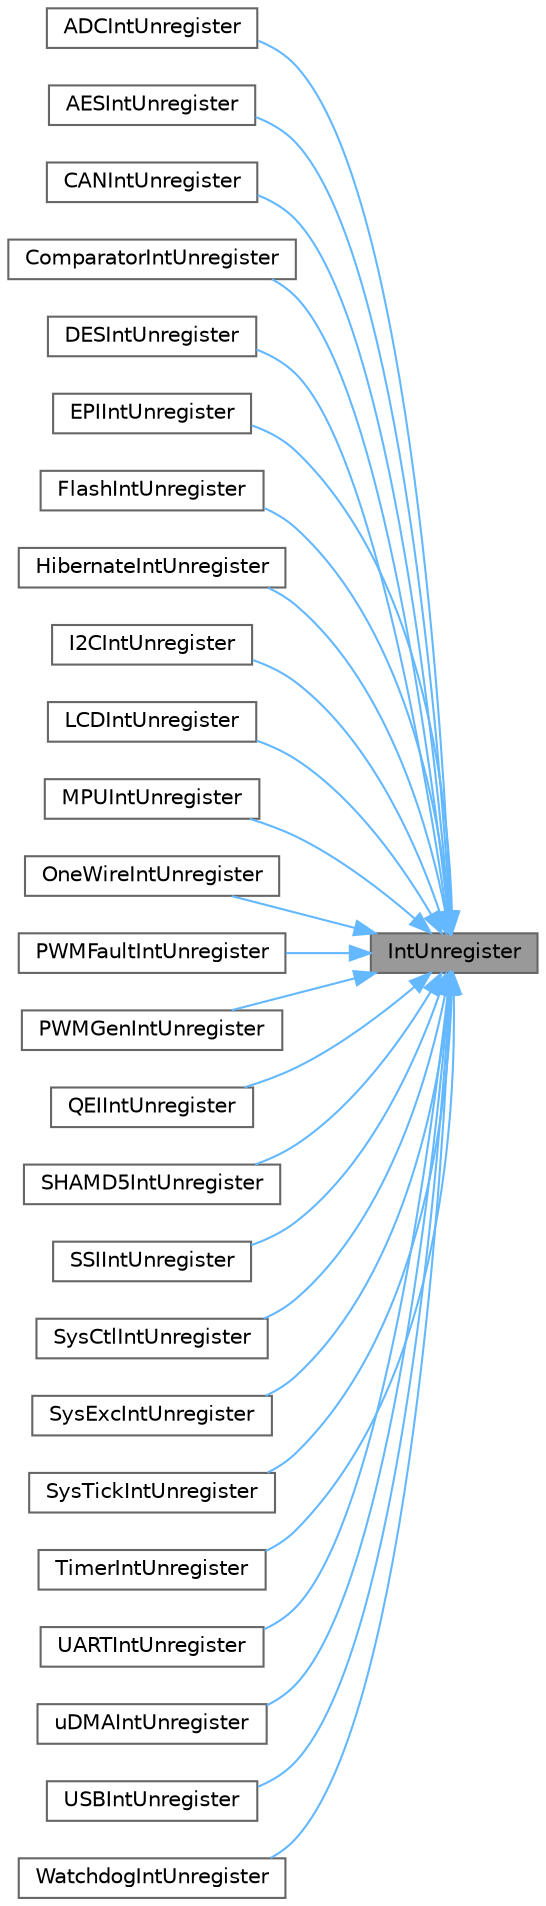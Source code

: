 digraph "IntUnregister"
{
 // LATEX_PDF_SIZE
  bgcolor="transparent";
  edge [fontname=Helvetica,fontsize=10,labelfontname=Helvetica,labelfontsize=10];
  node [fontname=Helvetica,fontsize=10,shape=box,height=0.2,width=0.4];
  rankdir="RL";
  Node1 [id="Node000001",label="IntUnregister",height=0.2,width=0.4,color="gray40", fillcolor="grey60", style="filled", fontcolor="black",tooltip=" "];
  Node1 -> Node2 [id="edge1_Node000001_Node000002",dir="back",color="steelblue1",style="solid",tooltip=" "];
  Node2 [id="Node000002",label="ADCIntUnregister",height=0.2,width=0.4,color="grey40", fillcolor="white", style="filled",URL="$group__adc__api.html#ga0f763fe2999d69377cbf61fb1a0c7d1f",tooltip=" "];
  Node1 -> Node3 [id="edge2_Node000001_Node000003",dir="back",color="steelblue1",style="solid",tooltip=" "];
  Node3 [id="Node000003",label="AESIntUnregister",height=0.2,width=0.4,color="grey40", fillcolor="white", style="filled",URL="$group__aes__api.html#ga7a007590d2a9f0230b5359688b993121",tooltip=" "];
  Node1 -> Node4 [id="edge3_Node000001_Node000004",dir="back",color="steelblue1",style="solid",tooltip=" "];
  Node4 [id="Node000004",label="CANIntUnregister",height=0.2,width=0.4,color="grey40", fillcolor="white", style="filled",URL="$group__can__api.html#ga1e71364bd82cea6019dce65f0d4e8ff4",tooltip=" "];
  Node1 -> Node5 [id="edge4_Node000001_Node000005",dir="back",color="steelblue1",style="solid",tooltip=" "];
  Node5 [id="Node000005",label="ComparatorIntUnregister",height=0.2,width=0.4,color="grey40", fillcolor="white", style="filled",URL="$group__comp__api.html#ga2f09273a900189fba243cab582314298",tooltip=" "];
  Node1 -> Node6 [id="edge5_Node000001_Node000006",dir="back",color="steelblue1",style="solid",tooltip=" "];
  Node6 [id="Node000006",label="DESIntUnregister",height=0.2,width=0.4,color="grey40", fillcolor="white", style="filled",URL="$group__des__api.html#ga77f532e796549d09d96d7be8d7c71e37",tooltip=" "];
  Node1 -> Node7 [id="edge6_Node000001_Node000007",dir="back",color="steelblue1",style="solid",tooltip=" "];
  Node7 [id="Node000007",label="EPIIntUnregister",height=0.2,width=0.4,color="grey40", fillcolor="white", style="filled",URL="$group__epi__api.html#ga9375b854f9a595e2b0b0a712829cf8aa",tooltip=" "];
  Node1 -> Node8 [id="edge7_Node000001_Node000008",dir="back",color="steelblue1",style="solid",tooltip=" "];
  Node8 [id="Node000008",label="FlashIntUnregister",height=0.2,width=0.4,color="grey40", fillcolor="white", style="filled",URL="$group__flash__api.html#gaeeef7616c7db14cc8f1b21de1a777e10",tooltip=" "];
  Node1 -> Node9 [id="edge8_Node000001_Node000009",dir="back",color="steelblue1",style="solid",tooltip=" "];
  Node9 [id="Node000009",label="HibernateIntUnregister",height=0.2,width=0.4,color="grey40", fillcolor="white", style="filled",URL="$group__hibernate__api.html#ga931ff617278af3b798d5dc4218955c67",tooltip=" "];
  Node1 -> Node10 [id="edge9_Node000001_Node000010",dir="back",color="steelblue1",style="solid",tooltip=" "];
  Node10 [id="Node000010",label="I2CIntUnregister",height=0.2,width=0.4,color="grey40", fillcolor="white", style="filled",URL="$group__i2c__api.html#gaf09693552b5d757f37fe7ab54f191619",tooltip=" "];
  Node1 -> Node11 [id="edge10_Node000001_Node000011",dir="back",color="steelblue1",style="solid",tooltip=" "];
  Node11 [id="Node000011",label="LCDIntUnregister",height=0.2,width=0.4,color="grey40", fillcolor="white", style="filled",URL="$group__lcd__api.html#gac698e23988f25c86d9062665c4b94324",tooltip=" "];
  Node1 -> Node12 [id="edge11_Node000001_Node000012",dir="back",color="steelblue1",style="solid",tooltip=" "];
  Node12 [id="Node000012",label="MPUIntUnregister",height=0.2,width=0.4,color="grey40", fillcolor="white", style="filled",URL="$group__mpu__api.html#ga8bd36f9796c8a112476a11f381cd5c90",tooltip=" "];
  Node1 -> Node13 [id="edge12_Node000001_Node000013",dir="back",color="steelblue1",style="solid",tooltip=" "];
  Node13 [id="Node000013",label="OneWireIntUnregister",height=0.2,width=0.4,color="grey40", fillcolor="white", style="filled",URL="$group__onewire__api.html#gad6291b22a6ffb72f310119488862c2ad",tooltip=" "];
  Node1 -> Node14 [id="edge13_Node000001_Node000014",dir="back",color="steelblue1",style="solid",tooltip=" "];
  Node14 [id="Node000014",label="PWMFaultIntUnregister",height=0.2,width=0.4,color="grey40", fillcolor="white", style="filled",URL="$group__pwm__api.html#gaa5b9971717f517bdac7c1f1e3885e541",tooltip=" "];
  Node1 -> Node15 [id="edge14_Node000001_Node000015",dir="back",color="steelblue1",style="solid",tooltip=" "];
  Node15 [id="Node000015",label="PWMGenIntUnregister",height=0.2,width=0.4,color="grey40", fillcolor="white", style="filled",URL="$group__pwm__api.html#ga93c72c556d0febbd7d641df12f30d7b1",tooltip=" "];
  Node1 -> Node16 [id="edge15_Node000001_Node000016",dir="back",color="steelblue1",style="solid",tooltip=" "];
  Node16 [id="Node000016",label="QEIIntUnregister",height=0.2,width=0.4,color="grey40", fillcolor="white", style="filled",URL="$group__qei__api.html#ga0b7d9fe1fbbb8b98e121c17140395066",tooltip=" "];
  Node1 -> Node17 [id="edge16_Node000001_Node000017",dir="back",color="steelblue1",style="solid",tooltip=" "];
  Node17 [id="Node000017",label="SHAMD5IntUnregister",height=0.2,width=0.4,color="grey40", fillcolor="white", style="filled",URL="$group__shamd5__api.html#ga08724045a2ee9a0faf622073c00eb936",tooltip=" "];
  Node1 -> Node18 [id="edge17_Node000001_Node000018",dir="back",color="steelblue1",style="solid",tooltip=" "];
  Node18 [id="Node000018",label="SSIIntUnregister",height=0.2,width=0.4,color="grey40", fillcolor="white", style="filled",URL="$group__ssi__api.html#gae682d0e169a70b235a92b11dbeb5daef",tooltip=" "];
  Node1 -> Node19 [id="edge18_Node000001_Node000019",dir="back",color="steelblue1",style="solid",tooltip=" "];
  Node19 [id="Node000019",label="SysCtlIntUnregister",height=0.2,width=0.4,color="grey40", fillcolor="white", style="filled",URL="$group__sysctl__api.html#ga96fa0579c653617672244b6a280d9897",tooltip=" "];
  Node1 -> Node20 [id="edge19_Node000001_Node000020",dir="back",color="steelblue1",style="solid",tooltip=" "];
  Node20 [id="Node000020",label="SysExcIntUnregister",height=0.2,width=0.4,color="grey40", fillcolor="white", style="filled",URL="$group__sysexc__api.html#ga9056e3e6f0b657a74f7f8920ea5bc05c",tooltip=" "];
  Node1 -> Node21 [id="edge20_Node000001_Node000021",dir="back",color="steelblue1",style="solid",tooltip=" "];
  Node21 [id="Node000021",label="SysTickIntUnregister",height=0.2,width=0.4,color="grey40", fillcolor="white", style="filled",URL="$group__systick__api.html#ga606359e78b226889129995cf4f59ce09",tooltip=" "];
  Node1 -> Node22 [id="edge21_Node000001_Node000022",dir="back",color="steelblue1",style="solid",tooltip=" "];
  Node22 [id="Node000022",label="TimerIntUnregister",height=0.2,width=0.4,color="grey40", fillcolor="white", style="filled",URL="$group__timer__api.html#ga39e29286ff94f0cb483cce21a3253516",tooltip=" "];
  Node1 -> Node23 [id="edge22_Node000001_Node000023",dir="back",color="steelblue1",style="solid",tooltip=" "];
  Node23 [id="Node000023",label="UARTIntUnregister",height=0.2,width=0.4,color="grey40", fillcolor="white", style="filled",URL="$group__uart__api.html#gab78d6c76209cb913dc81750de40d803e",tooltip=" "];
  Node1 -> Node24 [id="edge23_Node000001_Node000024",dir="back",color="steelblue1",style="solid",tooltip=" "];
  Node24 [id="Node000024",label="uDMAIntUnregister",height=0.2,width=0.4,color="grey40", fillcolor="white", style="filled",URL="$group__udma__api.html#ga8728732286c8948fd715e58ca04dbd84",tooltip=" "];
  Node1 -> Node25 [id="edge24_Node000001_Node000025",dir="back",color="steelblue1",style="solid",tooltip=" "];
  Node25 [id="Node000025",label="USBIntUnregister",height=0.2,width=0.4,color="grey40", fillcolor="white", style="filled",URL="$group__usb__api.html#ga52446b27aa21e19ab5e81b552f50eb92",tooltip=" "];
  Node1 -> Node26 [id="edge25_Node000001_Node000026",dir="back",color="steelblue1",style="solid",tooltip=" "];
  Node26 [id="Node000026",label="WatchdogIntUnregister",height=0.2,width=0.4,color="grey40", fillcolor="white", style="filled",URL="$group__watchdog__api.html#ga8a198841d216eaa089a484366d602cc7",tooltip=" "];
}
